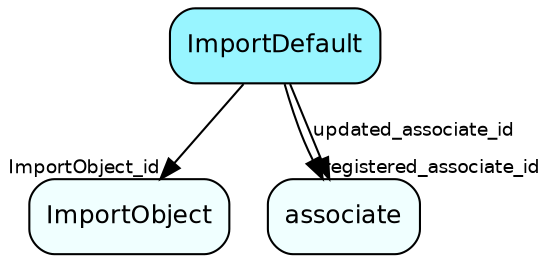 digraph ImportDefault  {
node [shape = box style="rounded, filled" fontname = "Helvetica" fontsize = "12" ]
edge [fontname = "Helvetica" fontsize = "9"]

ImportDefault[fillcolor = "cadetblue1"]
ImportObject[fillcolor = "azure1"]
associate[fillcolor = "azure1"]
ImportDefault -> ImportObject [headlabel = "ImportObject_id"]
ImportDefault -> associate [headlabel = "registered_associate_id"]
ImportDefault -> associate [label = "updated_associate_id"]
}
